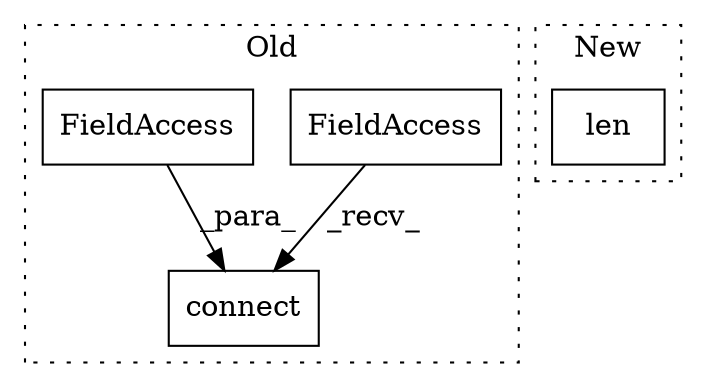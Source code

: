 digraph G {
subgraph cluster0 {
1 [label="connect" a="32" s="10087,10107" l="8,1" shape="box"];
3 [label="FieldAccess" a="22" s="10074" l="12" shape="box"];
4 [label="FieldAccess" a="22" s="10095" l="12" shape="box"];
label = "Old";
style="dotted";
}
subgraph cluster1 {
2 [label="len" a="32" s="9685,9697" l="4,1" shape="box"];
label = "New";
style="dotted";
}
3 -> 1 [label="_recv_"];
4 -> 1 [label="_para_"];
}